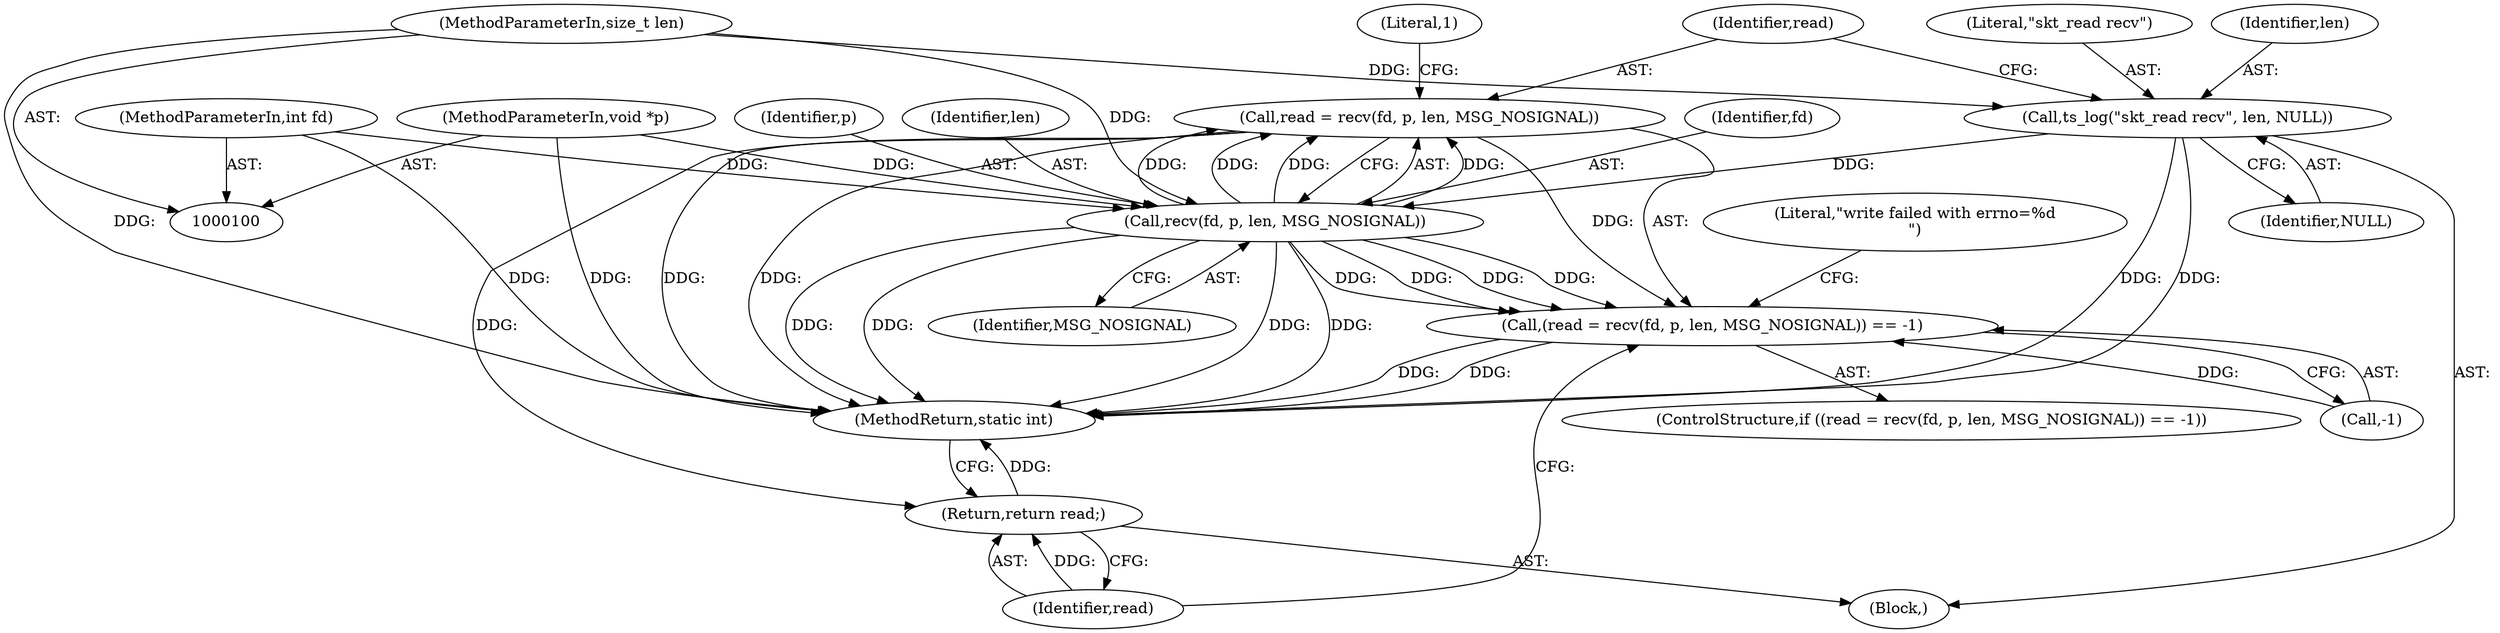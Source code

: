 digraph "1_Android_472271b153c5dc53c28beac55480a8d8434b2d5c_5@API" {
"1000115" [label="(Call,read = recv(fd, p, len, MSG_NOSIGNAL))"];
"1000117" [label="(Call,recv(fd, p, len, MSG_NOSIGNAL))"];
"1000101" [label="(MethodParameterIn,int fd)"];
"1000102" [label="(MethodParameterIn,void *p)"];
"1000109" [label="(Call,ts_log(\"skt_read recv\", len, NULL))"];
"1000103" [label="(MethodParameterIn,size_t len)"];
"1000114" [label="(Call,(read = recv(fd, p, len, MSG_NOSIGNAL)) == -1)"];
"1000131" [label="(Return,return read;)"];
"1000116" [label="(Identifier,read)"];
"1000133" [label="(MethodReturn,static int)"];
"1000114" [label="(Call,(read = recv(fd, p, len, MSG_NOSIGNAL)) == -1)"];
"1000118" [label="(Identifier,fd)"];
"1000123" [label="(Literal,1)"];
"1000115" [label="(Call,read = recv(fd, p, len, MSG_NOSIGNAL))"];
"1000119" [label="(Identifier,p)"];
"1000120" [label="(Identifier,len)"];
"1000110" [label="(Literal,\"skt_read recv\")"];
"1000126" [label="(Literal,\"write failed with errno=%d\n\")"];
"1000117" [label="(Call,recv(fd, p, len, MSG_NOSIGNAL))"];
"1000103" [label="(MethodParameterIn,size_t len)"];
"1000121" [label="(Identifier,MSG_NOSIGNAL)"];
"1000112" [label="(Identifier,NULL)"];
"1000111" [label="(Identifier,len)"];
"1000101" [label="(MethodParameterIn,int fd)"];
"1000102" [label="(MethodParameterIn,void *p)"];
"1000113" [label="(ControlStructure,if ((read = recv(fd, p, len, MSG_NOSIGNAL)) == -1))"];
"1000109" [label="(Call,ts_log(\"skt_read recv\", len, NULL))"];
"1000132" [label="(Identifier,read)"];
"1000122" [label="(Call,-1)"];
"1000131" [label="(Return,return read;)"];
"1000104" [label="(Block,)"];
"1000115" -> "1000114"  [label="AST: "];
"1000115" -> "1000117"  [label="CFG: "];
"1000116" -> "1000115"  [label="AST: "];
"1000117" -> "1000115"  [label="AST: "];
"1000123" -> "1000115"  [label="CFG: "];
"1000115" -> "1000133"  [label="DDG: "];
"1000115" -> "1000133"  [label="DDG: "];
"1000115" -> "1000114"  [label="DDG: "];
"1000117" -> "1000115"  [label="DDG: "];
"1000117" -> "1000115"  [label="DDG: "];
"1000117" -> "1000115"  [label="DDG: "];
"1000117" -> "1000115"  [label="DDG: "];
"1000115" -> "1000131"  [label="DDG: "];
"1000117" -> "1000121"  [label="CFG: "];
"1000118" -> "1000117"  [label="AST: "];
"1000119" -> "1000117"  [label="AST: "];
"1000120" -> "1000117"  [label="AST: "];
"1000121" -> "1000117"  [label="AST: "];
"1000117" -> "1000133"  [label="DDG: "];
"1000117" -> "1000133"  [label="DDG: "];
"1000117" -> "1000133"  [label="DDG: "];
"1000117" -> "1000133"  [label="DDG: "];
"1000117" -> "1000114"  [label="DDG: "];
"1000117" -> "1000114"  [label="DDG: "];
"1000117" -> "1000114"  [label="DDG: "];
"1000117" -> "1000114"  [label="DDG: "];
"1000101" -> "1000117"  [label="DDG: "];
"1000102" -> "1000117"  [label="DDG: "];
"1000109" -> "1000117"  [label="DDG: "];
"1000103" -> "1000117"  [label="DDG: "];
"1000101" -> "1000100"  [label="AST: "];
"1000101" -> "1000133"  [label="DDG: "];
"1000102" -> "1000100"  [label="AST: "];
"1000102" -> "1000133"  [label="DDG: "];
"1000109" -> "1000104"  [label="AST: "];
"1000109" -> "1000112"  [label="CFG: "];
"1000110" -> "1000109"  [label="AST: "];
"1000111" -> "1000109"  [label="AST: "];
"1000112" -> "1000109"  [label="AST: "];
"1000116" -> "1000109"  [label="CFG: "];
"1000109" -> "1000133"  [label="DDG: "];
"1000109" -> "1000133"  [label="DDG: "];
"1000103" -> "1000109"  [label="DDG: "];
"1000103" -> "1000100"  [label="AST: "];
"1000103" -> "1000133"  [label="DDG: "];
"1000114" -> "1000113"  [label="AST: "];
"1000114" -> "1000122"  [label="CFG: "];
"1000122" -> "1000114"  [label="AST: "];
"1000126" -> "1000114"  [label="CFG: "];
"1000132" -> "1000114"  [label="CFG: "];
"1000114" -> "1000133"  [label="DDG: "];
"1000114" -> "1000133"  [label="DDG: "];
"1000122" -> "1000114"  [label="DDG: "];
"1000131" -> "1000104"  [label="AST: "];
"1000131" -> "1000132"  [label="CFG: "];
"1000132" -> "1000131"  [label="AST: "];
"1000133" -> "1000131"  [label="CFG: "];
"1000131" -> "1000133"  [label="DDG: "];
"1000132" -> "1000131"  [label="DDG: "];
}
